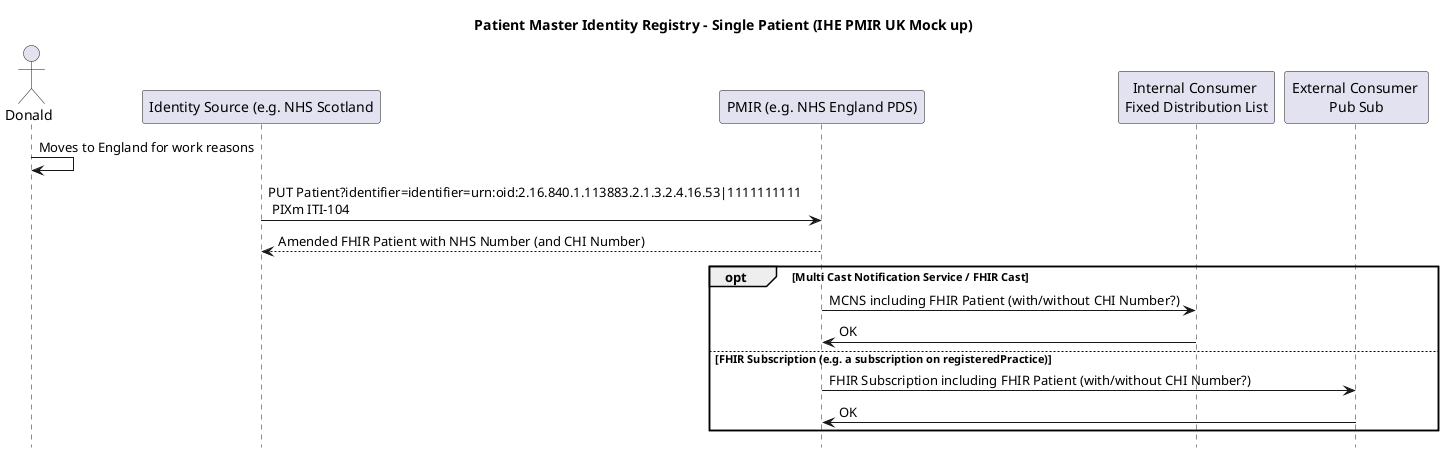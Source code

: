 @startuml

hide footbox

title "Patient Master Identity Registry - Single Patient (IHE PMIR UK Mock up)"

actor Donald
participant "Identity Source (e.g. NHS Scotland" as PMIRSource
participant "PMIR (e.g. NHS England PDS)" as PMIRManager
participant "Internal Consumer \nFixed Distribution List" as PMIRConsumerInternal
participant "External Consumer \nPub Sub" as PMIRConsumerPubSub

Donald->Donald: Moves to England for work reasons

PMIRSource -> PMIRManager: PUT Patient?identifier=identifier=urn:oid:2.16.840.1.113883.2.1.3.2.4.16.53|1111111111 \n PIXm ITI-104
PMIRManager --> PMIRSource: Amended FHIR Patient with NHS Number (and CHI Number)


opt Multi Cast Notification Service / FHIR Cast
  PMIRManager -> PMIRConsumerInternal : MCNS including FHIR Patient (with/without CHI Number?)
  PMIRConsumerInternal -> PMIRManager : OK
else FHIR Subscription (e.g. a subscription on registeredPractice)
  PMIRManager -> PMIRConsumerPubSub : FHIR Subscription including FHIR Patient (with/without CHI Number?)
  PMIRConsumerPubSub -> PMIRManager : OK
end

@enduml
